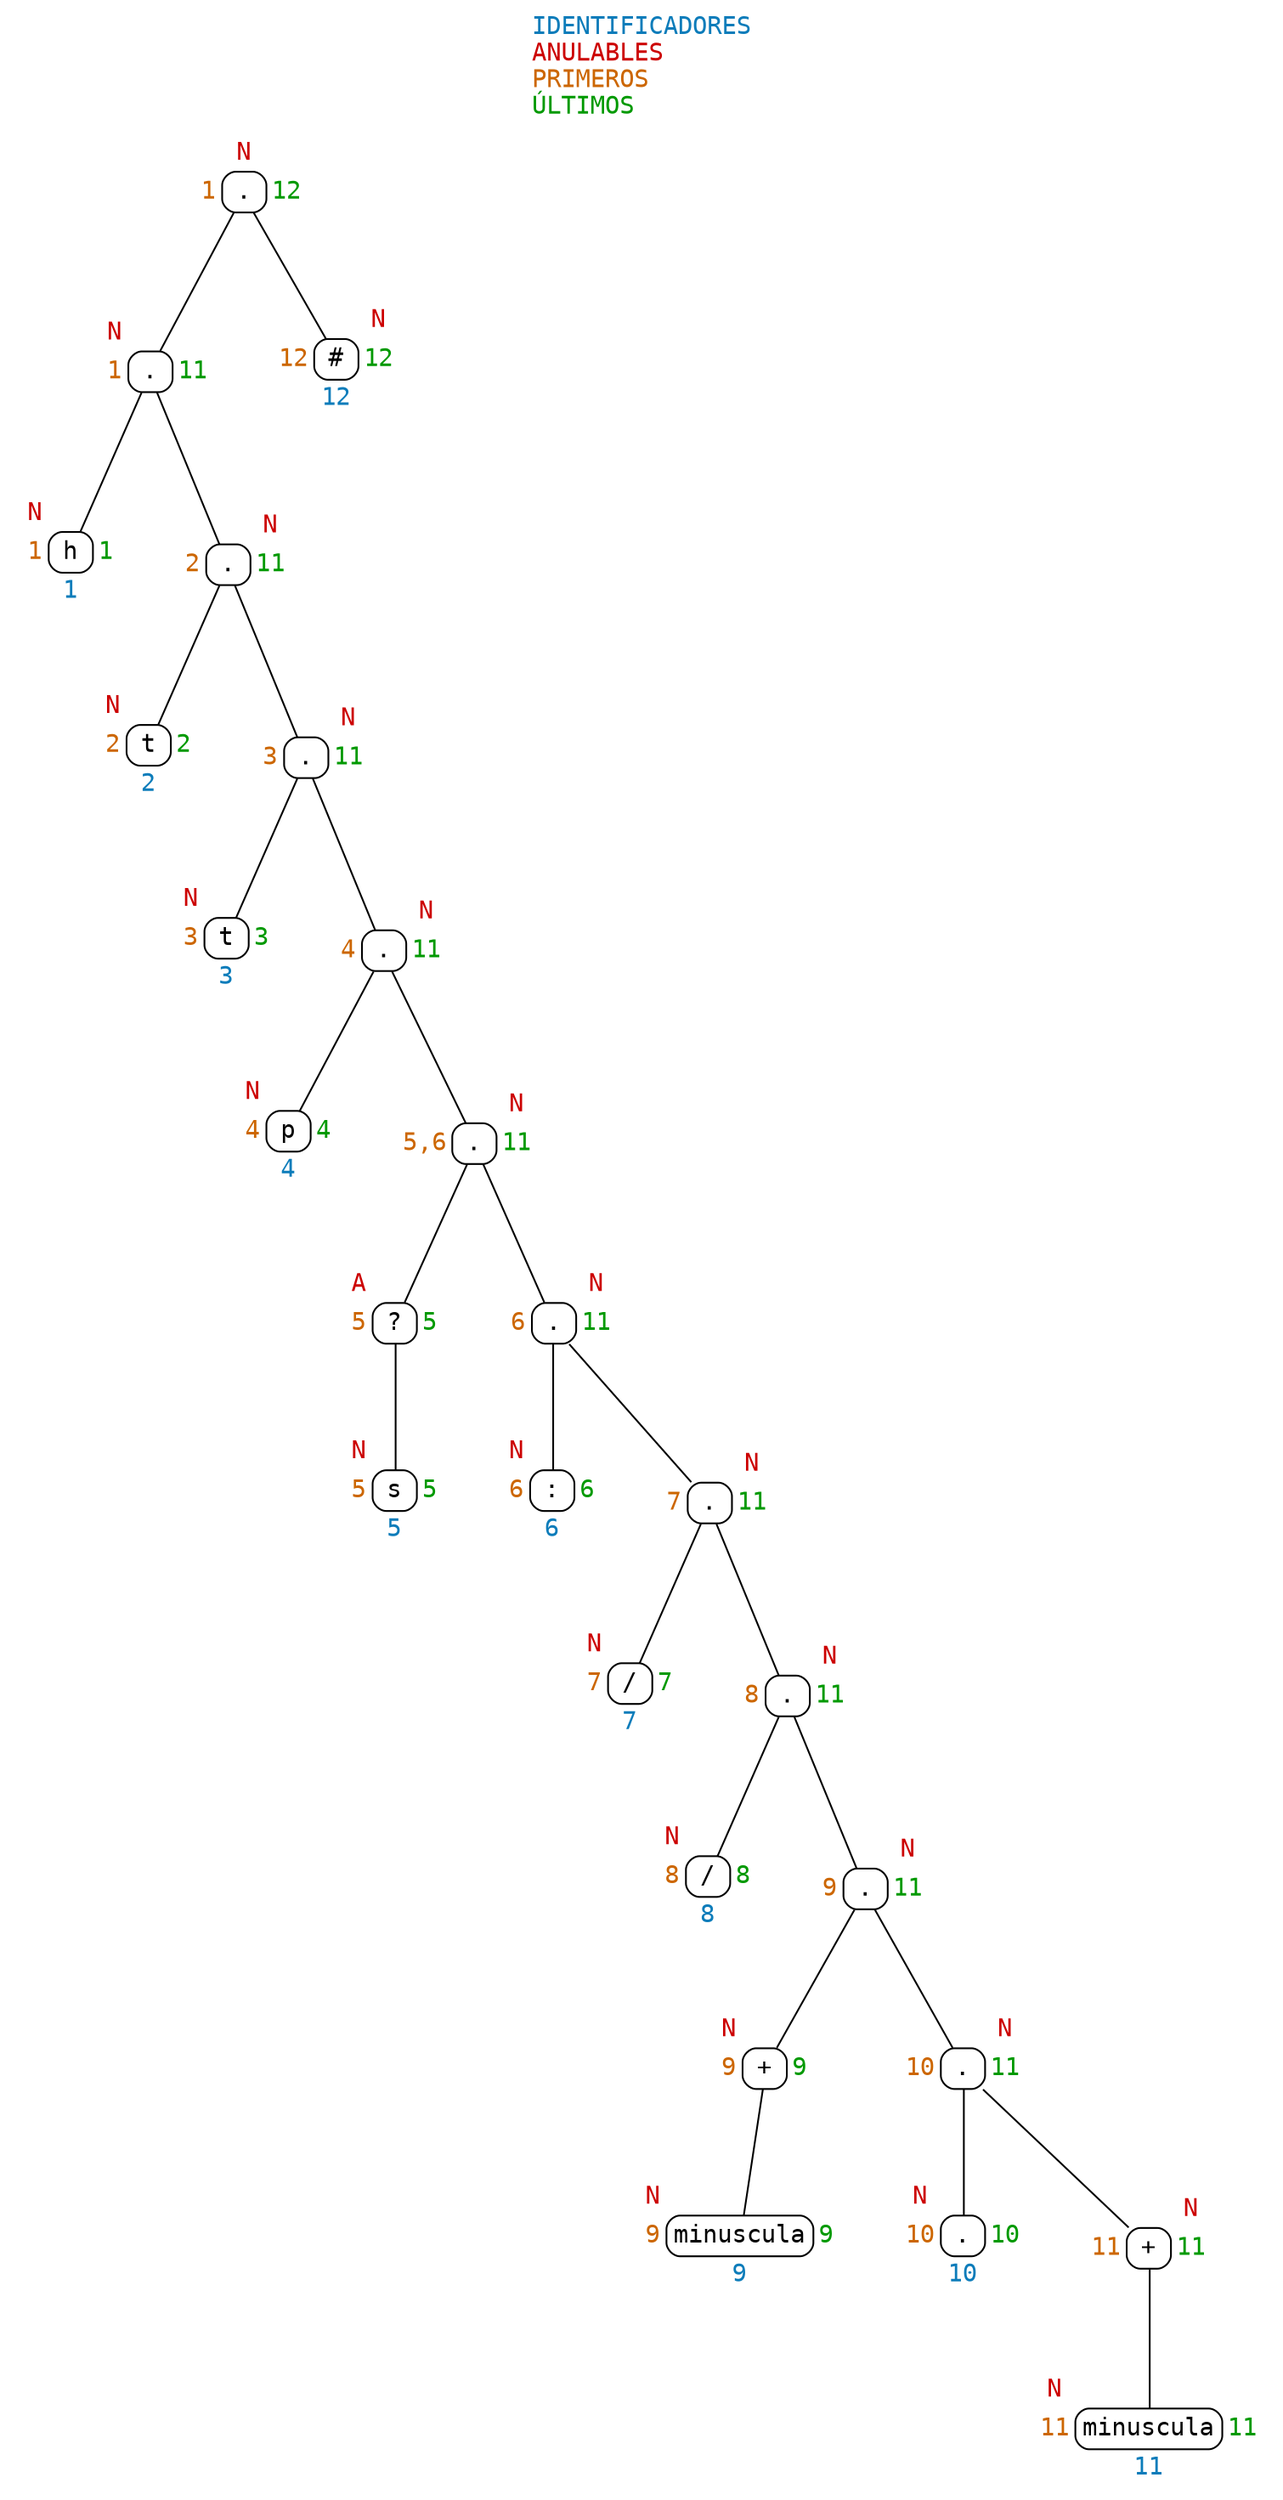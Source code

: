 digraph Tree {
	graph[fontname="Consolas" labelloc=t];
	node[shape = plaintext fontname="Consolas"];
	edge[dir = none];
	label=<<font color="#0C7CBA">IDENTIFICADORES</font><br align="left"/><font color="#CC0000">ANULABLES</font><br align="left"/><font color="#CC6600">PRIMEROS</font><br align="left"/><font color="#009900">ÚLTIMOS</font><br align="left"/>>;
	node25[label=<<table border="0" cellspacing="0" cellpadding="3"><tr><td></td><td><font color="#CC0000">N</font></td><td></td></tr><tr><td><font color="#CC6600">1</font></td><td border="1" style="rounded" port="p25" width="25">.</td><td><font color="#009900">12</font></td></tr><tr><td></td><td></td><td></td></tr></table>>];
	node24[label=<<table border="0" cellspacing="0" cellpadding="3"><tr><td><font color="#CC0000">N</font></td><td></td><td></td></tr><tr><td><font color="#CC6600">1</font></td><td border="1" style="rounded" port="p24" width="25">.</td><td><font color="#009900">11</font></td></tr><tr><td></td><td></td><td></td></tr></table>>];
	node23[label=<<table border="0" cellspacing="0" cellpadding="3"><tr><td><font color="#CC0000">N</font></td><td></td><td></td></tr><tr><td><font color="#CC6600">1</font></td><td border="1" style="rounded" port="p23" width="25">h</td><td><font color="#009900">1</font></td></tr><tr><td></td><td><font color="#0C7CBA">1</font></td><td></td></tr></table>>];
	node24:p24 -> node23:p23;
	node22[label=<<table border="0" cellspacing="0" cellpadding="3"><tr><td></td><td></td><td><font color="#CC0000">N</font></td></tr><tr><td><font color="#CC6600">2</font></td><td border="1" style="rounded" port="p22" width="25">.</td><td><font color="#009900">11</font></td></tr><tr><td></td><td></td><td></td></tr></table>>];
	node21[label=<<table border="0" cellspacing="0" cellpadding="3"><tr><td><font color="#CC0000">N</font></td><td></td><td></td></tr><tr><td><font color="#CC6600">2</font></td><td border="1" style="rounded" port="p21" width="25">t</td><td><font color="#009900">2</font></td></tr><tr><td></td><td><font color="#0C7CBA">2</font></td><td></td></tr></table>>];
	node22:p22 -> node21:p21;
	node20[label=<<table border="0" cellspacing="0" cellpadding="3"><tr><td></td><td></td><td><font color="#CC0000">N</font></td></tr><tr><td><font color="#CC6600">3</font></td><td border="1" style="rounded" port="p20" width="25">.</td><td><font color="#009900">11</font></td></tr><tr><td></td><td></td><td></td></tr></table>>];
	node19[label=<<table border="0" cellspacing="0" cellpadding="3"><tr><td><font color="#CC0000">N</font></td><td></td><td></td></tr><tr><td><font color="#CC6600">3</font></td><td border="1" style="rounded" port="p19" width="25">t</td><td><font color="#009900">3</font></td></tr><tr><td></td><td><font color="#0C7CBA">3</font></td><td></td></tr></table>>];
	node20:p20 -> node19:p19;
	node18[label=<<table border="0" cellspacing="0" cellpadding="3"><tr><td></td><td></td><td><font color="#CC0000">N</font></td></tr><tr><td><font color="#CC6600">4</font></td><td border="1" style="rounded" port="p18" width="25">.</td><td><font color="#009900">11</font></td></tr><tr><td></td><td></td><td></td></tr></table>>];
	node17[label=<<table border="0" cellspacing="0" cellpadding="3"><tr><td><font color="#CC0000">N</font></td><td></td><td></td></tr><tr><td><font color="#CC6600">4</font></td><td border="1" style="rounded" port="p17" width="25">p</td><td><font color="#009900">4</font></td></tr><tr><td></td><td><font color="#0C7CBA">4</font></td><td></td></tr></table>>];
	node18:p18 -> node17:p17;
	node16[label=<<table border="0" cellspacing="0" cellpadding="3"><tr><td></td><td></td><td><font color="#CC0000">N</font></td></tr><tr><td><font color="#CC6600">5,6</font></td><td border="1" style="rounded" port="p16" width="25">.</td><td><font color="#009900">11</font></td></tr><tr><td></td><td></td><td></td></tr></table>>];
	node15[label=<<table border="0" cellspacing="0" cellpadding="3"><tr><td><font color="#CC0000">A</font></td><td></td><td></td></tr><tr><td><font color="#CC6600">5</font></td><td border="1" style="rounded" port="p15" width="25">?</td><td><font color="#009900">5</font></td></tr><tr><td></td><td></td><td></td></tr></table>>];
	node14[label=<<table border="0" cellspacing="0" cellpadding="3"><tr><td><font color="#CC0000">N</font></td><td></td><td></td></tr><tr><td><font color="#CC6600">5</font></td><td border="1" style="rounded" port="p14" width="25">s</td><td><font color="#009900">5</font></td></tr><tr><td></td><td><font color="#0C7CBA">5</font></td><td></td></tr></table>>];
	node15:p15 -> node14:p14;
	node16:p16 -> node15:p15;
	node13[label=<<table border="0" cellspacing="0" cellpadding="3"><tr><td></td><td></td><td><font color="#CC0000">N</font></td></tr><tr><td><font color="#CC6600">6</font></td><td border="1" style="rounded" port="p13" width="25">.</td><td><font color="#009900">11</font></td></tr><tr><td></td><td></td><td></td></tr></table>>];
	node12[label=<<table border="0" cellspacing="0" cellpadding="3"><tr><td><font color="#CC0000">N</font></td><td></td><td></td></tr><tr><td><font color="#CC6600">6</font></td><td border="1" style="rounded" port="p12" width="25">:</td><td><font color="#009900">6</font></td></tr><tr><td></td><td><font color="#0C7CBA">6</font></td><td></td></tr></table>>];
	node13:p13 -> node12:p12;
	node11[label=<<table border="0" cellspacing="0" cellpadding="3"><tr><td></td><td></td><td><font color="#CC0000">N</font></td></tr><tr><td><font color="#CC6600">7</font></td><td border="1" style="rounded" port="p11" width="25">.</td><td><font color="#009900">11</font></td></tr><tr><td></td><td></td><td></td></tr></table>>];
	node10[label=<<table border="0" cellspacing="0" cellpadding="3"><tr><td><font color="#CC0000">N</font></td><td></td><td></td></tr><tr><td><font color="#CC6600">7</font></td><td border="1" style="rounded" port="p10" width="25">/</td><td><font color="#009900">7</font></td></tr><tr><td></td><td><font color="#0C7CBA">7</font></td><td></td></tr></table>>];
	node11:p11 -> node10:p10;
	node9[label=<<table border="0" cellspacing="0" cellpadding="3"><tr><td></td><td></td><td><font color="#CC0000">N</font></td></tr><tr><td><font color="#CC6600">8</font></td><td border="1" style="rounded" port="p9" width="25">.</td><td><font color="#009900">11</font></td></tr><tr><td></td><td></td><td></td></tr></table>>];
	node8[label=<<table border="0" cellspacing="0" cellpadding="3"><tr><td><font color="#CC0000">N</font></td><td></td><td></td></tr><tr><td><font color="#CC6600">8</font></td><td border="1" style="rounded" port="p8" width="25">/</td><td><font color="#009900">8</font></td></tr><tr><td></td><td><font color="#0C7CBA">8</font></td><td></td></tr></table>>];
	node9:p9 -> node8:p8;
	node7[label=<<table border="0" cellspacing="0" cellpadding="3"><tr><td></td><td></td><td><font color="#CC0000">N</font></td></tr><tr><td><font color="#CC6600">9</font></td><td border="1" style="rounded" port="p7" width="25">.</td><td><font color="#009900">11</font></td></tr><tr><td></td><td></td><td></td></tr></table>>];
	node6[label=<<table border="0" cellspacing="0" cellpadding="3"><tr><td><font color="#CC0000">N</font></td><td></td><td></td></tr><tr><td><font color="#CC6600">9</font></td><td border="1" style="rounded" port="p6" width="25">+</td><td><font color="#009900">9</font></td></tr><tr><td></td><td></td><td></td></tr></table>>];
	node5[label=<<table border="0" cellspacing="0" cellpadding="3"><tr><td><font color="#CC0000">N</font></td><td></td><td></td></tr><tr><td><font color="#CC6600">9</font></td><td border="1" style="rounded" port="p5" width="25">minuscula</td><td><font color="#009900">9</font></td></tr><tr><td></td><td><font color="#0C7CBA">9</font></td><td></td></tr></table>>];
	node6:p6 -> node5:p5;
	node7:p7 -> node6:p6;
	node4[label=<<table border="0" cellspacing="0" cellpadding="3"><tr><td></td><td></td><td><font color="#CC0000">N</font></td></tr><tr><td><font color="#CC6600">10</font></td><td border="1" style="rounded" port="p4" width="25">.</td><td><font color="#009900">11</font></td></tr><tr><td></td><td></td><td></td></tr></table>>];
	node3[label=<<table border="0" cellspacing="0" cellpadding="3"><tr><td><font color="#CC0000">N</font></td><td></td><td></td></tr><tr><td><font color="#CC6600">10</font></td><td border="1" style="rounded" port="p3" width="25">.</td><td><font color="#009900">10</font></td></tr><tr><td></td><td><font color="#0C7CBA">10</font></td><td></td></tr></table>>];
	node4:p4 -> node3:p3;
	node2[label=<<table border="0" cellspacing="0" cellpadding="3"><tr><td></td><td></td><td><font color="#CC0000">N</font></td></tr><tr><td><font color="#CC6600">11</font></td><td border="1" style="rounded" port="p2" width="25">+</td><td><font color="#009900">11</font></td></tr><tr><td></td><td></td><td></td></tr></table>>];
	node1[label=<<table border="0" cellspacing="0" cellpadding="3"><tr><td><font color="#CC0000">N</font></td><td></td><td></td></tr><tr><td><font color="#CC6600">11</font></td><td border="1" style="rounded" port="p1" width="25">minuscula</td><td><font color="#009900">11</font></td></tr><tr><td></td><td><font color="#0C7CBA">11</font></td><td></td></tr></table>>];
	node2:p2 -> node1:p1;
	node4:p4 -> node2:p2;
	node7:p7 -> node4:p4;
	node9:p9 -> node7:p7;
	node11:p11 -> node9:p9;
	node13:p13 -> node11:p11;
	node16:p16 -> node13:p13;
	node18:p18 -> node16:p16;
	node20:p20 -> node18:p18;
	node22:p22 -> node20:p20;
	node24:p24 -> node22:p22;
	node25:p25 -> node24:p24;
	node0[label=<<table border="0" cellspacing="0" cellpadding="3"><tr><td></td><td></td><td><font color="#CC0000">N</font></td></tr><tr><td><font color="#CC6600">12</font></td><td border="1" style="rounded" port="p0" width="25">#</td><td><font color="#009900">12</font></td></tr><tr><td></td><td><font color="#0C7CBA">12</font></td><td></td></tr></table>>];
	node25:p25 -> node0:p0;
}